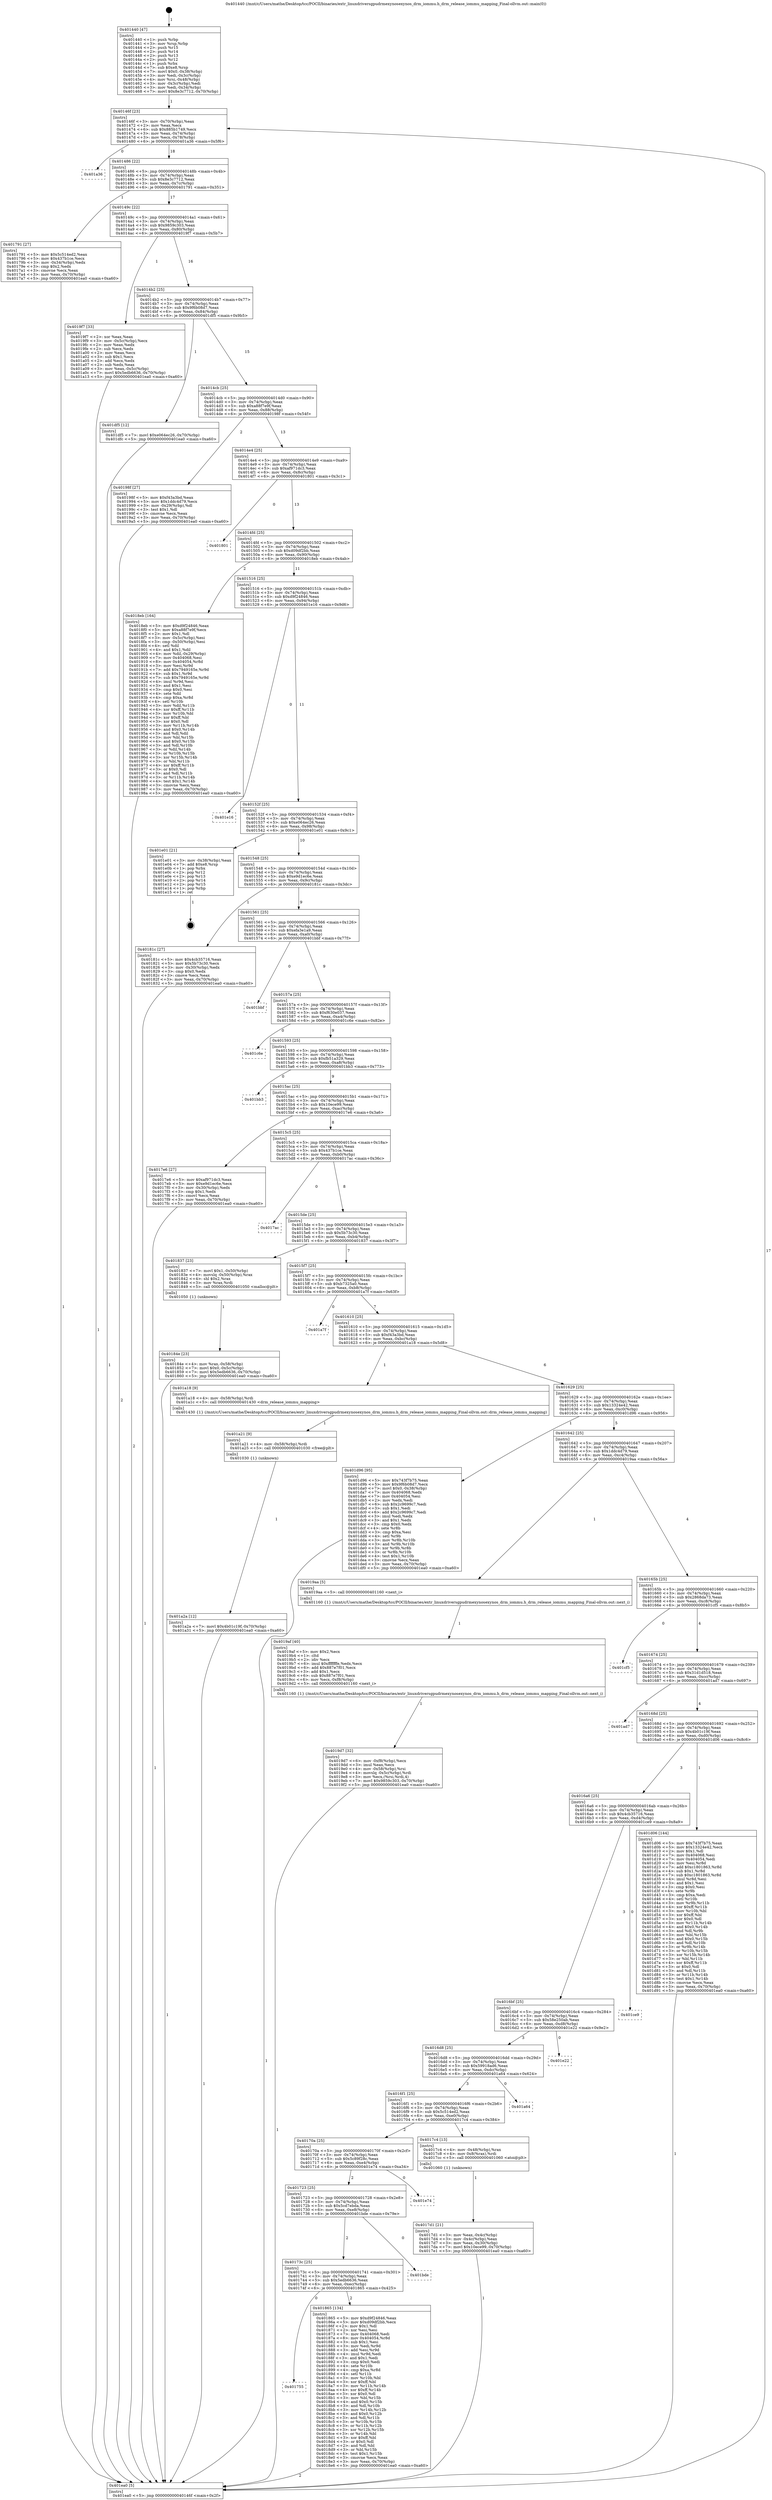 digraph "0x401440" {
  label = "0x401440 (/mnt/c/Users/mathe/Desktop/tcc/POCII/binaries/extr_linuxdriversgpudrmexynosexynos_drm_iommu.h_drm_release_iommu_mapping_Final-ollvm.out::main(0))"
  labelloc = "t"
  node[shape=record]

  Entry [label="",width=0.3,height=0.3,shape=circle,fillcolor=black,style=filled]
  "0x40146f" [label="{
     0x40146f [23]\l
     | [instrs]\l
     &nbsp;&nbsp;0x40146f \<+3\>: mov -0x70(%rbp),%eax\l
     &nbsp;&nbsp;0x401472 \<+2\>: mov %eax,%ecx\l
     &nbsp;&nbsp;0x401474 \<+6\>: sub $0x885b1749,%ecx\l
     &nbsp;&nbsp;0x40147a \<+3\>: mov %eax,-0x74(%rbp)\l
     &nbsp;&nbsp;0x40147d \<+3\>: mov %ecx,-0x78(%rbp)\l
     &nbsp;&nbsp;0x401480 \<+6\>: je 0000000000401a36 \<main+0x5f6\>\l
  }"]
  "0x401a36" [label="{
     0x401a36\l
  }", style=dashed]
  "0x401486" [label="{
     0x401486 [22]\l
     | [instrs]\l
     &nbsp;&nbsp;0x401486 \<+5\>: jmp 000000000040148b \<main+0x4b\>\l
     &nbsp;&nbsp;0x40148b \<+3\>: mov -0x74(%rbp),%eax\l
     &nbsp;&nbsp;0x40148e \<+5\>: sub $0x8e3c7712,%eax\l
     &nbsp;&nbsp;0x401493 \<+3\>: mov %eax,-0x7c(%rbp)\l
     &nbsp;&nbsp;0x401496 \<+6\>: je 0000000000401791 \<main+0x351\>\l
  }"]
  Exit [label="",width=0.3,height=0.3,shape=circle,fillcolor=black,style=filled,peripheries=2]
  "0x401791" [label="{
     0x401791 [27]\l
     | [instrs]\l
     &nbsp;&nbsp;0x401791 \<+5\>: mov $0x5c514ed2,%eax\l
     &nbsp;&nbsp;0x401796 \<+5\>: mov $0x437b1ce,%ecx\l
     &nbsp;&nbsp;0x40179b \<+3\>: mov -0x34(%rbp),%edx\l
     &nbsp;&nbsp;0x40179e \<+3\>: cmp $0x2,%edx\l
     &nbsp;&nbsp;0x4017a1 \<+3\>: cmovne %ecx,%eax\l
     &nbsp;&nbsp;0x4017a4 \<+3\>: mov %eax,-0x70(%rbp)\l
     &nbsp;&nbsp;0x4017a7 \<+5\>: jmp 0000000000401ea0 \<main+0xa60\>\l
  }"]
  "0x40149c" [label="{
     0x40149c [22]\l
     | [instrs]\l
     &nbsp;&nbsp;0x40149c \<+5\>: jmp 00000000004014a1 \<main+0x61\>\l
     &nbsp;&nbsp;0x4014a1 \<+3\>: mov -0x74(%rbp),%eax\l
     &nbsp;&nbsp;0x4014a4 \<+5\>: sub $0x9859c303,%eax\l
     &nbsp;&nbsp;0x4014a9 \<+3\>: mov %eax,-0x80(%rbp)\l
     &nbsp;&nbsp;0x4014ac \<+6\>: je 00000000004019f7 \<main+0x5b7\>\l
  }"]
  "0x401ea0" [label="{
     0x401ea0 [5]\l
     | [instrs]\l
     &nbsp;&nbsp;0x401ea0 \<+5\>: jmp 000000000040146f \<main+0x2f\>\l
  }"]
  "0x401440" [label="{
     0x401440 [47]\l
     | [instrs]\l
     &nbsp;&nbsp;0x401440 \<+1\>: push %rbp\l
     &nbsp;&nbsp;0x401441 \<+3\>: mov %rsp,%rbp\l
     &nbsp;&nbsp;0x401444 \<+2\>: push %r15\l
     &nbsp;&nbsp;0x401446 \<+2\>: push %r14\l
     &nbsp;&nbsp;0x401448 \<+2\>: push %r13\l
     &nbsp;&nbsp;0x40144a \<+2\>: push %r12\l
     &nbsp;&nbsp;0x40144c \<+1\>: push %rbx\l
     &nbsp;&nbsp;0x40144d \<+7\>: sub $0xe8,%rsp\l
     &nbsp;&nbsp;0x401454 \<+7\>: movl $0x0,-0x38(%rbp)\l
     &nbsp;&nbsp;0x40145b \<+3\>: mov %edi,-0x3c(%rbp)\l
     &nbsp;&nbsp;0x40145e \<+4\>: mov %rsi,-0x48(%rbp)\l
     &nbsp;&nbsp;0x401462 \<+3\>: mov -0x3c(%rbp),%edi\l
     &nbsp;&nbsp;0x401465 \<+3\>: mov %edi,-0x34(%rbp)\l
     &nbsp;&nbsp;0x401468 \<+7\>: movl $0x8e3c7712,-0x70(%rbp)\l
  }"]
  "0x401a2a" [label="{
     0x401a2a [12]\l
     | [instrs]\l
     &nbsp;&nbsp;0x401a2a \<+7\>: movl $0x4b01c19f,-0x70(%rbp)\l
     &nbsp;&nbsp;0x401a31 \<+5\>: jmp 0000000000401ea0 \<main+0xa60\>\l
  }"]
  "0x4019f7" [label="{
     0x4019f7 [33]\l
     | [instrs]\l
     &nbsp;&nbsp;0x4019f7 \<+2\>: xor %eax,%eax\l
     &nbsp;&nbsp;0x4019f9 \<+3\>: mov -0x5c(%rbp),%ecx\l
     &nbsp;&nbsp;0x4019fc \<+2\>: mov %eax,%edx\l
     &nbsp;&nbsp;0x4019fe \<+2\>: sub %ecx,%edx\l
     &nbsp;&nbsp;0x401a00 \<+2\>: mov %eax,%ecx\l
     &nbsp;&nbsp;0x401a02 \<+3\>: sub $0x1,%ecx\l
     &nbsp;&nbsp;0x401a05 \<+2\>: add %ecx,%edx\l
     &nbsp;&nbsp;0x401a07 \<+2\>: sub %edx,%eax\l
     &nbsp;&nbsp;0x401a09 \<+3\>: mov %eax,-0x5c(%rbp)\l
     &nbsp;&nbsp;0x401a0c \<+7\>: movl $0x5edb6636,-0x70(%rbp)\l
     &nbsp;&nbsp;0x401a13 \<+5\>: jmp 0000000000401ea0 \<main+0xa60\>\l
  }"]
  "0x4014b2" [label="{
     0x4014b2 [25]\l
     | [instrs]\l
     &nbsp;&nbsp;0x4014b2 \<+5\>: jmp 00000000004014b7 \<main+0x77\>\l
     &nbsp;&nbsp;0x4014b7 \<+3\>: mov -0x74(%rbp),%eax\l
     &nbsp;&nbsp;0x4014ba \<+5\>: sub $0x9f6b08d7,%eax\l
     &nbsp;&nbsp;0x4014bf \<+6\>: mov %eax,-0x84(%rbp)\l
     &nbsp;&nbsp;0x4014c5 \<+6\>: je 0000000000401df5 \<main+0x9b5\>\l
  }"]
  "0x401a21" [label="{
     0x401a21 [9]\l
     | [instrs]\l
     &nbsp;&nbsp;0x401a21 \<+4\>: mov -0x58(%rbp),%rdi\l
     &nbsp;&nbsp;0x401a25 \<+5\>: call 0000000000401030 \<free@plt\>\l
     | [calls]\l
     &nbsp;&nbsp;0x401030 \{1\} (unknown)\l
  }"]
  "0x401df5" [label="{
     0x401df5 [12]\l
     | [instrs]\l
     &nbsp;&nbsp;0x401df5 \<+7\>: movl $0xe064ec26,-0x70(%rbp)\l
     &nbsp;&nbsp;0x401dfc \<+5\>: jmp 0000000000401ea0 \<main+0xa60\>\l
  }"]
  "0x4014cb" [label="{
     0x4014cb [25]\l
     | [instrs]\l
     &nbsp;&nbsp;0x4014cb \<+5\>: jmp 00000000004014d0 \<main+0x90\>\l
     &nbsp;&nbsp;0x4014d0 \<+3\>: mov -0x74(%rbp),%eax\l
     &nbsp;&nbsp;0x4014d3 \<+5\>: sub $0xa88f7e9f,%eax\l
     &nbsp;&nbsp;0x4014d8 \<+6\>: mov %eax,-0x88(%rbp)\l
     &nbsp;&nbsp;0x4014de \<+6\>: je 000000000040198f \<main+0x54f\>\l
  }"]
  "0x4019d7" [label="{
     0x4019d7 [32]\l
     | [instrs]\l
     &nbsp;&nbsp;0x4019d7 \<+6\>: mov -0xf8(%rbp),%ecx\l
     &nbsp;&nbsp;0x4019dd \<+3\>: imul %eax,%ecx\l
     &nbsp;&nbsp;0x4019e0 \<+4\>: mov -0x58(%rbp),%rsi\l
     &nbsp;&nbsp;0x4019e4 \<+4\>: movslq -0x5c(%rbp),%rdi\l
     &nbsp;&nbsp;0x4019e8 \<+3\>: mov %ecx,(%rsi,%rdi,4)\l
     &nbsp;&nbsp;0x4019eb \<+7\>: movl $0x9859c303,-0x70(%rbp)\l
     &nbsp;&nbsp;0x4019f2 \<+5\>: jmp 0000000000401ea0 \<main+0xa60\>\l
  }"]
  "0x40198f" [label="{
     0x40198f [27]\l
     | [instrs]\l
     &nbsp;&nbsp;0x40198f \<+5\>: mov $0xf43a3bd,%eax\l
     &nbsp;&nbsp;0x401994 \<+5\>: mov $0x1ddc4d79,%ecx\l
     &nbsp;&nbsp;0x401999 \<+3\>: mov -0x29(%rbp),%dl\l
     &nbsp;&nbsp;0x40199c \<+3\>: test $0x1,%dl\l
     &nbsp;&nbsp;0x40199f \<+3\>: cmovne %ecx,%eax\l
     &nbsp;&nbsp;0x4019a2 \<+3\>: mov %eax,-0x70(%rbp)\l
     &nbsp;&nbsp;0x4019a5 \<+5\>: jmp 0000000000401ea0 \<main+0xa60\>\l
  }"]
  "0x4014e4" [label="{
     0x4014e4 [25]\l
     | [instrs]\l
     &nbsp;&nbsp;0x4014e4 \<+5\>: jmp 00000000004014e9 \<main+0xa9\>\l
     &nbsp;&nbsp;0x4014e9 \<+3\>: mov -0x74(%rbp),%eax\l
     &nbsp;&nbsp;0x4014ec \<+5\>: sub $0xaf971dc3,%eax\l
     &nbsp;&nbsp;0x4014f1 \<+6\>: mov %eax,-0x8c(%rbp)\l
     &nbsp;&nbsp;0x4014f7 \<+6\>: je 0000000000401801 \<main+0x3c1\>\l
  }"]
  "0x4019af" [label="{
     0x4019af [40]\l
     | [instrs]\l
     &nbsp;&nbsp;0x4019af \<+5\>: mov $0x2,%ecx\l
     &nbsp;&nbsp;0x4019b4 \<+1\>: cltd\l
     &nbsp;&nbsp;0x4019b5 \<+2\>: idiv %ecx\l
     &nbsp;&nbsp;0x4019b7 \<+6\>: imul $0xfffffffe,%edx,%ecx\l
     &nbsp;&nbsp;0x4019bd \<+6\>: add $0x887e7f01,%ecx\l
     &nbsp;&nbsp;0x4019c3 \<+3\>: add $0x1,%ecx\l
     &nbsp;&nbsp;0x4019c6 \<+6\>: sub $0x887e7f01,%ecx\l
     &nbsp;&nbsp;0x4019cc \<+6\>: mov %ecx,-0xf8(%rbp)\l
     &nbsp;&nbsp;0x4019d2 \<+5\>: call 0000000000401160 \<next_i\>\l
     | [calls]\l
     &nbsp;&nbsp;0x401160 \{1\} (/mnt/c/Users/mathe/Desktop/tcc/POCII/binaries/extr_linuxdriversgpudrmexynosexynos_drm_iommu.h_drm_release_iommu_mapping_Final-ollvm.out::next_i)\l
  }"]
  "0x401801" [label="{
     0x401801\l
  }", style=dashed]
  "0x4014fd" [label="{
     0x4014fd [25]\l
     | [instrs]\l
     &nbsp;&nbsp;0x4014fd \<+5\>: jmp 0000000000401502 \<main+0xc2\>\l
     &nbsp;&nbsp;0x401502 \<+3\>: mov -0x74(%rbp),%eax\l
     &nbsp;&nbsp;0x401505 \<+5\>: sub $0xd09df2bb,%eax\l
     &nbsp;&nbsp;0x40150a \<+6\>: mov %eax,-0x90(%rbp)\l
     &nbsp;&nbsp;0x401510 \<+6\>: je 00000000004018eb \<main+0x4ab\>\l
  }"]
  "0x401755" [label="{
     0x401755\l
  }", style=dashed]
  "0x4018eb" [label="{
     0x4018eb [164]\l
     | [instrs]\l
     &nbsp;&nbsp;0x4018eb \<+5\>: mov $0xd9f24846,%eax\l
     &nbsp;&nbsp;0x4018f0 \<+5\>: mov $0xa88f7e9f,%ecx\l
     &nbsp;&nbsp;0x4018f5 \<+2\>: mov $0x1,%dl\l
     &nbsp;&nbsp;0x4018f7 \<+3\>: mov -0x5c(%rbp),%esi\l
     &nbsp;&nbsp;0x4018fa \<+3\>: cmp -0x50(%rbp),%esi\l
     &nbsp;&nbsp;0x4018fd \<+4\>: setl %dil\l
     &nbsp;&nbsp;0x401901 \<+4\>: and $0x1,%dil\l
     &nbsp;&nbsp;0x401905 \<+4\>: mov %dil,-0x29(%rbp)\l
     &nbsp;&nbsp;0x401909 \<+7\>: mov 0x404068,%esi\l
     &nbsp;&nbsp;0x401910 \<+8\>: mov 0x404054,%r8d\l
     &nbsp;&nbsp;0x401918 \<+3\>: mov %esi,%r9d\l
     &nbsp;&nbsp;0x40191b \<+7\>: add $0x7949165e,%r9d\l
     &nbsp;&nbsp;0x401922 \<+4\>: sub $0x1,%r9d\l
     &nbsp;&nbsp;0x401926 \<+7\>: sub $0x7949165e,%r9d\l
     &nbsp;&nbsp;0x40192d \<+4\>: imul %r9d,%esi\l
     &nbsp;&nbsp;0x401931 \<+3\>: and $0x1,%esi\l
     &nbsp;&nbsp;0x401934 \<+3\>: cmp $0x0,%esi\l
     &nbsp;&nbsp;0x401937 \<+4\>: sete %dil\l
     &nbsp;&nbsp;0x40193b \<+4\>: cmp $0xa,%r8d\l
     &nbsp;&nbsp;0x40193f \<+4\>: setl %r10b\l
     &nbsp;&nbsp;0x401943 \<+3\>: mov %dil,%r11b\l
     &nbsp;&nbsp;0x401946 \<+4\>: xor $0xff,%r11b\l
     &nbsp;&nbsp;0x40194a \<+3\>: mov %r10b,%bl\l
     &nbsp;&nbsp;0x40194d \<+3\>: xor $0xff,%bl\l
     &nbsp;&nbsp;0x401950 \<+3\>: xor $0x0,%dl\l
     &nbsp;&nbsp;0x401953 \<+3\>: mov %r11b,%r14b\l
     &nbsp;&nbsp;0x401956 \<+4\>: and $0x0,%r14b\l
     &nbsp;&nbsp;0x40195a \<+3\>: and %dl,%dil\l
     &nbsp;&nbsp;0x40195d \<+3\>: mov %bl,%r15b\l
     &nbsp;&nbsp;0x401960 \<+4\>: and $0x0,%r15b\l
     &nbsp;&nbsp;0x401964 \<+3\>: and %dl,%r10b\l
     &nbsp;&nbsp;0x401967 \<+3\>: or %dil,%r14b\l
     &nbsp;&nbsp;0x40196a \<+3\>: or %r10b,%r15b\l
     &nbsp;&nbsp;0x40196d \<+3\>: xor %r15b,%r14b\l
     &nbsp;&nbsp;0x401970 \<+3\>: or %bl,%r11b\l
     &nbsp;&nbsp;0x401973 \<+4\>: xor $0xff,%r11b\l
     &nbsp;&nbsp;0x401977 \<+3\>: or $0x0,%dl\l
     &nbsp;&nbsp;0x40197a \<+3\>: and %dl,%r11b\l
     &nbsp;&nbsp;0x40197d \<+3\>: or %r11b,%r14b\l
     &nbsp;&nbsp;0x401980 \<+4\>: test $0x1,%r14b\l
     &nbsp;&nbsp;0x401984 \<+3\>: cmovne %ecx,%eax\l
     &nbsp;&nbsp;0x401987 \<+3\>: mov %eax,-0x70(%rbp)\l
     &nbsp;&nbsp;0x40198a \<+5\>: jmp 0000000000401ea0 \<main+0xa60\>\l
  }"]
  "0x401516" [label="{
     0x401516 [25]\l
     | [instrs]\l
     &nbsp;&nbsp;0x401516 \<+5\>: jmp 000000000040151b \<main+0xdb\>\l
     &nbsp;&nbsp;0x40151b \<+3\>: mov -0x74(%rbp),%eax\l
     &nbsp;&nbsp;0x40151e \<+5\>: sub $0xd9f24846,%eax\l
     &nbsp;&nbsp;0x401523 \<+6\>: mov %eax,-0x94(%rbp)\l
     &nbsp;&nbsp;0x401529 \<+6\>: je 0000000000401e16 \<main+0x9d6\>\l
  }"]
  "0x401865" [label="{
     0x401865 [134]\l
     | [instrs]\l
     &nbsp;&nbsp;0x401865 \<+5\>: mov $0xd9f24846,%eax\l
     &nbsp;&nbsp;0x40186a \<+5\>: mov $0xd09df2bb,%ecx\l
     &nbsp;&nbsp;0x40186f \<+2\>: mov $0x1,%dl\l
     &nbsp;&nbsp;0x401871 \<+2\>: xor %esi,%esi\l
     &nbsp;&nbsp;0x401873 \<+7\>: mov 0x404068,%edi\l
     &nbsp;&nbsp;0x40187a \<+8\>: mov 0x404054,%r8d\l
     &nbsp;&nbsp;0x401882 \<+3\>: sub $0x1,%esi\l
     &nbsp;&nbsp;0x401885 \<+3\>: mov %edi,%r9d\l
     &nbsp;&nbsp;0x401888 \<+3\>: add %esi,%r9d\l
     &nbsp;&nbsp;0x40188b \<+4\>: imul %r9d,%edi\l
     &nbsp;&nbsp;0x40188f \<+3\>: and $0x1,%edi\l
     &nbsp;&nbsp;0x401892 \<+3\>: cmp $0x0,%edi\l
     &nbsp;&nbsp;0x401895 \<+4\>: sete %r10b\l
     &nbsp;&nbsp;0x401899 \<+4\>: cmp $0xa,%r8d\l
     &nbsp;&nbsp;0x40189d \<+4\>: setl %r11b\l
     &nbsp;&nbsp;0x4018a1 \<+3\>: mov %r10b,%bl\l
     &nbsp;&nbsp;0x4018a4 \<+3\>: xor $0xff,%bl\l
     &nbsp;&nbsp;0x4018a7 \<+3\>: mov %r11b,%r14b\l
     &nbsp;&nbsp;0x4018aa \<+4\>: xor $0xff,%r14b\l
     &nbsp;&nbsp;0x4018ae \<+3\>: xor $0x0,%dl\l
     &nbsp;&nbsp;0x4018b1 \<+3\>: mov %bl,%r15b\l
     &nbsp;&nbsp;0x4018b4 \<+4\>: and $0x0,%r15b\l
     &nbsp;&nbsp;0x4018b8 \<+3\>: and %dl,%r10b\l
     &nbsp;&nbsp;0x4018bb \<+3\>: mov %r14b,%r12b\l
     &nbsp;&nbsp;0x4018be \<+4\>: and $0x0,%r12b\l
     &nbsp;&nbsp;0x4018c2 \<+3\>: and %dl,%r11b\l
     &nbsp;&nbsp;0x4018c5 \<+3\>: or %r10b,%r15b\l
     &nbsp;&nbsp;0x4018c8 \<+3\>: or %r11b,%r12b\l
     &nbsp;&nbsp;0x4018cb \<+3\>: xor %r12b,%r15b\l
     &nbsp;&nbsp;0x4018ce \<+3\>: or %r14b,%bl\l
     &nbsp;&nbsp;0x4018d1 \<+3\>: xor $0xff,%bl\l
     &nbsp;&nbsp;0x4018d4 \<+3\>: or $0x0,%dl\l
     &nbsp;&nbsp;0x4018d7 \<+2\>: and %dl,%bl\l
     &nbsp;&nbsp;0x4018d9 \<+3\>: or %bl,%r15b\l
     &nbsp;&nbsp;0x4018dc \<+4\>: test $0x1,%r15b\l
     &nbsp;&nbsp;0x4018e0 \<+3\>: cmovne %ecx,%eax\l
     &nbsp;&nbsp;0x4018e3 \<+3\>: mov %eax,-0x70(%rbp)\l
     &nbsp;&nbsp;0x4018e6 \<+5\>: jmp 0000000000401ea0 \<main+0xa60\>\l
  }"]
  "0x401e16" [label="{
     0x401e16\l
  }", style=dashed]
  "0x40152f" [label="{
     0x40152f [25]\l
     | [instrs]\l
     &nbsp;&nbsp;0x40152f \<+5\>: jmp 0000000000401534 \<main+0xf4\>\l
     &nbsp;&nbsp;0x401534 \<+3\>: mov -0x74(%rbp),%eax\l
     &nbsp;&nbsp;0x401537 \<+5\>: sub $0xe064ec26,%eax\l
     &nbsp;&nbsp;0x40153c \<+6\>: mov %eax,-0x98(%rbp)\l
     &nbsp;&nbsp;0x401542 \<+6\>: je 0000000000401e01 \<main+0x9c1\>\l
  }"]
  "0x40173c" [label="{
     0x40173c [25]\l
     | [instrs]\l
     &nbsp;&nbsp;0x40173c \<+5\>: jmp 0000000000401741 \<main+0x301\>\l
     &nbsp;&nbsp;0x401741 \<+3\>: mov -0x74(%rbp),%eax\l
     &nbsp;&nbsp;0x401744 \<+5\>: sub $0x5edb6636,%eax\l
     &nbsp;&nbsp;0x401749 \<+6\>: mov %eax,-0xec(%rbp)\l
     &nbsp;&nbsp;0x40174f \<+6\>: je 0000000000401865 \<main+0x425\>\l
  }"]
  "0x401e01" [label="{
     0x401e01 [21]\l
     | [instrs]\l
     &nbsp;&nbsp;0x401e01 \<+3\>: mov -0x38(%rbp),%eax\l
     &nbsp;&nbsp;0x401e04 \<+7\>: add $0xe8,%rsp\l
     &nbsp;&nbsp;0x401e0b \<+1\>: pop %rbx\l
     &nbsp;&nbsp;0x401e0c \<+2\>: pop %r12\l
     &nbsp;&nbsp;0x401e0e \<+2\>: pop %r13\l
     &nbsp;&nbsp;0x401e10 \<+2\>: pop %r14\l
     &nbsp;&nbsp;0x401e12 \<+2\>: pop %r15\l
     &nbsp;&nbsp;0x401e14 \<+1\>: pop %rbp\l
     &nbsp;&nbsp;0x401e15 \<+1\>: ret\l
  }"]
  "0x401548" [label="{
     0x401548 [25]\l
     | [instrs]\l
     &nbsp;&nbsp;0x401548 \<+5\>: jmp 000000000040154d \<main+0x10d\>\l
     &nbsp;&nbsp;0x40154d \<+3\>: mov -0x74(%rbp),%eax\l
     &nbsp;&nbsp;0x401550 \<+5\>: sub $0xe9d1ec6e,%eax\l
     &nbsp;&nbsp;0x401555 \<+6\>: mov %eax,-0x9c(%rbp)\l
     &nbsp;&nbsp;0x40155b \<+6\>: je 000000000040181c \<main+0x3dc\>\l
  }"]
  "0x401bde" [label="{
     0x401bde\l
  }", style=dashed]
  "0x40181c" [label="{
     0x40181c [27]\l
     | [instrs]\l
     &nbsp;&nbsp;0x40181c \<+5\>: mov $0x4cb35716,%eax\l
     &nbsp;&nbsp;0x401821 \<+5\>: mov $0x5b73c30,%ecx\l
     &nbsp;&nbsp;0x401826 \<+3\>: mov -0x30(%rbp),%edx\l
     &nbsp;&nbsp;0x401829 \<+3\>: cmp $0x0,%edx\l
     &nbsp;&nbsp;0x40182c \<+3\>: cmove %ecx,%eax\l
     &nbsp;&nbsp;0x40182f \<+3\>: mov %eax,-0x70(%rbp)\l
     &nbsp;&nbsp;0x401832 \<+5\>: jmp 0000000000401ea0 \<main+0xa60\>\l
  }"]
  "0x401561" [label="{
     0x401561 [25]\l
     | [instrs]\l
     &nbsp;&nbsp;0x401561 \<+5\>: jmp 0000000000401566 \<main+0x126\>\l
     &nbsp;&nbsp;0x401566 \<+3\>: mov -0x74(%rbp),%eax\l
     &nbsp;&nbsp;0x401569 \<+5\>: sub $0xefa3e1a9,%eax\l
     &nbsp;&nbsp;0x40156e \<+6\>: mov %eax,-0xa0(%rbp)\l
     &nbsp;&nbsp;0x401574 \<+6\>: je 0000000000401bbf \<main+0x77f\>\l
  }"]
  "0x401723" [label="{
     0x401723 [25]\l
     | [instrs]\l
     &nbsp;&nbsp;0x401723 \<+5\>: jmp 0000000000401728 \<main+0x2e8\>\l
     &nbsp;&nbsp;0x401728 \<+3\>: mov -0x74(%rbp),%eax\l
     &nbsp;&nbsp;0x40172b \<+5\>: sub $0x5cd7ebda,%eax\l
     &nbsp;&nbsp;0x401730 \<+6\>: mov %eax,-0xe8(%rbp)\l
     &nbsp;&nbsp;0x401736 \<+6\>: je 0000000000401bde \<main+0x79e\>\l
  }"]
  "0x401bbf" [label="{
     0x401bbf\l
  }", style=dashed]
  "0x40157a" [label="{
     0x40157a [25]\l
     | [instrs]\l
     &nbsp;&nbsp;0x40157a \<+5\>: jmp 000000000040157f \<main+0x13f\>\l
     &nbsp;&nbsp;0x40157f \<+3\>: mov -0x74(%rbp),%eax\l
     &nbsp;&nbsp;0x401582 \<+5\>: sub $0xf630e037,%eax\l
     &nbsp;&nbsp;0x401587 \<+6\>: mov %eax,-0xa4(%rbp)\l
     &nbsp;&nbsp;0x40158d \<+6\>: je 0000000000401c6e \<main+0x82e\>\l
  }"]
  "0x401e74" [label="{
     0x401e74\l
  }", style=dashed]
  "0x401c6e" [label="{
     0x401c6e\l
  }", style=dashed]
  "0x401593" [label="{
     0x401593 [25]\l
     | [instrs]\l
     &nbsp;&nbsp;0x401593 \<+5\>: jmp 0000000000401598 \<main+0x158\>\l
     &nbsp;&nbsp;0x401598 \<+3\>: mov -0x74(%rbp),%eax\l
     &nbsp;&nbsp;0x40159b \<+5\>: sub $0xfb51a329,%eax\l
     &nbsp;&nbsp;0x4015a0 \<+6\>: mov %eax,-0xa8(%rbp)\l
     &nbsp;&nbsp;0x4015a6 \<+6\>: je 0000000000401bb3 \<main+0x773\>\l
  }"]
  "0x40184e" [label="{
     0x40184e [23]\l
     | [instrs]\l
     &nbsp;&nbsp;0x40184e \<+4\>: mov %rax,-0x58(%rbp)\l
     &nbsp;&nbsp;0x401852 \<+7\>: movl $0x0,-0x5c(%rbp)\l
     &nbsp;&nbsp;0x401859 \<+7\>: movl $0x5edb6636,-0x70(%rbp)\l
     &nbsp;&nbsp;0x401860 \<+5\>: jmp 0000000000401ea0 \<main+0xa60\>\l
  }"]
  "0x401bb3" [label="{
     0x401bb3\l
  }", style=dashed]
  "0x4015ac" [label="{
     0x4015ac [25]\l
     | [instrs]\l
     &nbsp;&nbsp;0x4015ac \<+5\>: jmp 00000000004015b1 \<main+0x171\>\l
     &nbsp;&nbsp;0x4015b1 \<+3\>: mov -0x74(%rbp),%eax\l
     &nbsp;&nbsp;0x4015b4 \<+5\>: sub $0x10ece99,%eax\l
     &nbsp;&nbsp;0x4015b9 \<+6\>: mov %eax,-0xac(%rbp)\l
     &nbsp;&nbsp;0x4015bf \<+6\>: je 00000000004017e6 \<main+0x3a6\>\l
  }"]
  "0x4017d1" [label="{
     0x4017d1 [21]\l
     | [instrs]\l
     &nbsp;&nbsp;0x4017d1 \<+3\>: mov %eax,-0x4c(%rbp)\l
     &nbsp;&nbsp;0x4017d4 \<+3\>: mov -0x4c(%rbp),%eax\l
     &nbsp;&nbsp;0x4017d7 \<+3\>: mov %eax,-0x30(%rbp)\l
     &nbsp;&nbsp;0x4017da \<+7\>: movl $0x10ece99,-0x70(%rbp)\l
     &nbsp;&nbsp;0x4017e1 \<+5\>: jmp 0000000000401ea0 \<main+0xa60\>\l
  }"]
  "0x4017e6" [label="{
     0x4017e6 [27]\l
     | [instrs]\l
     &nbsp;&nbsp;0x4017e6 \<+5\>: mov $0xaf971dc3,%eax\l
     &nbsp;&nbsp;0x4017eb \<+5\>: mov $0xe9d1ec6e,%ecx\l
     &nbsp;&nbsp;0x4017f0 \<+3\>: mov -0x30(%rbp),%edx\l
     &nbsp;&nbsp;0x4017f3 \<+3\>: cmp $0x1,%edx\l
     &nbsp;&nbsp;0x4017f6 \<+3\>: cmovl %ecx,%eax\l
     &nbsp;&nbsp;0x4017f9 \<+3\>: mov %eax,-0x70(%rbp)\l
     &nbsp;&nbsp;0x4017fc \<+5\>: jmp 0000000000401ea0 \<main+0xa60\>\l
  }"]
  "0x4015c5" [label="{
     0x4015c5 [25]\l
     | [instrs]\l
     &nbsp;&nbsp;0x4015c5 \<+5\>: jmp 00000000004015ca \<main+0x18a\>\l
     &nbsp;&nbsp;0x4015ca \<+3\>: mov -0x74(%rbp),%eax\l
     &nbsp;&nbsp;0x4015cd \<+5\>: sub $0x437b1ce,%eax\l
     &nbsp;&nbsp;0x4015d2 \<+6\>: mov %eax,-0xb0(%rbp)\l
     &nbsp;&nbsp;0x4015d8 \<+6\>: je 00000000004017ac \<main+0x36c\>\l
  }"]
  "0x40170a" [label="{
     0x40170a [25]\l
     | [instrs]\l
     &nbsp;&nbsp;0x40170a \<+5\>: jmp 000000000040170f \<main+0x2cf\>\l
     &nbsp;&nbsp;0x40170f \<+3\>: mov -0x74(%rbp),%eax\l
     &nbsp;&nbsp;0x401712 \<+5\>: sub $0x5c89f28c,%eax\l
     &nbsp;&nbsp;0x401717 \<+6\>: mov %eax,-0xe4(%rbp)\l
     &nbsp;&nbsp;0x40171d \<+6\>: je 0000000000401e74 \<main+0xa34\>\l
  }"]
  "0x4017ac" [label="{
     0x4017ac\l
  }", style=dashed]
  "0x4015de" [label="{
     0x4015de [25]\l
     | [instrs]\l
     &nbsp;&nbsp;0x4015de \<+5\>: jmp 00000000004015e3 \<main+0x1a3\>\l
     &nbsp;&nbsp;0x4015e3 \<+3\>: mov -0x74(%rbp),%eax\l
     &nbsp;&nbsp;0x4015e6 \<+5\>: sub $0x5b73c30,%eax\l
     &nbsp;&nbsp;0x4015eb \<+6\>: mov %eax,-0xb4(%rbp)\l
     &nbsp;&nbsp;0x4015f1 \<+6\>: je 0000000000401837 \<main+0x3f7\>\l
  }"]
  "0x4017c4" [label="{
     0x4017c4 [13]\l
     | [instrs]\l
     &nbsp;&nbsp;0x4017c4 \<+4\>: mov -0x48(%rbp),%rax\l
     &nbsp;&nbsp;0x4017c8 \<+4\>: mov 0x8(%rax),%rdi\l
     &nbsp;&nbsp;0x4017cc \<+5\>: call 0000000000401060 \<atoi@plt\>\l
     | [calls]\l
     &nbsp;&nbsp;0x401060 \{1\} (unknown)\l
  }"]
  "0x401837" [label="{
     0x401837 [23]\l
     | [instrs]\l
     &nbsp;&nbsp;0x401837 \<+7\>: movl $0x1,-0x50(%rbp)\l
     &nbsp;&nbsp;0x40183e \<+4\>: movslq -0x50(%rbp),%rax\l
     &nbsp;&nbsp;0x401842 \<+4\>: shl $0x2,%rax\l
     &nbsp;&nbsp;0x401846 \<+3\>: mov %rax,%rdi\l
     &nbsp;&nbsp;0x401849 \<+5\>: call 0000000000401050 \<malloc@plt\>\l
     | [calls]\l
     &nbsp;&nbsp;0x401050 \{1\} (unknown)\l
  }"]
  "0x4015f7" [label="{
     0x4015f7 [25]\l
     | [instrs]\l
     &nbsp;&nbsp;0x4015f7 \<+5\>: jmp 00000000004015fc \<main+0x1bc\>\l
     &nbsp;&nbsp;0x4015fc \<+3\>: mov -0x74(%rbp),%eax\l
     &nbsp;&nbsp;0x4015ff \<+5\>: sub $0xb7325a0,%eax\l
     &nbsp;&nbsp;0x401604 \<+6\>: mov %eax,-0xb8(%rbp)\l
     &nbsp;&nbsp;0x40160a \<+6\>: je 0000000000401a7f \<main+0x63f\>\l
  }"]
  "0x4016f1" [label="{
     0x4016f1 [25]\l
     | [instrs]\l
     &nbsp;&nbsp;0x4016f1 \<+5\>: jmp 00000000004016f6 \<main+0x2b6\>\l
     &nbsp;&nbsp;0x4016f6 \<+3\>: mov -0x74(%rbp),%eax\l
     &nbsp;&nbsp;0x4016f9 \<+5\>: sub $0x5c514ed2,%eax\l
     &nbsp;&nbsp;0x4016fe \<+6\>: mov %eax,-0xe0(%rbp)\l
     &nbsp;&nbsp;0x401704 \<+6\>: je 00000000004017c4 \<main+0x384\>\l
  }"]
  "0x401a7f" [label="{
     0x401a7f\l
  }", style=dashed]
  "0x401610" [label="{
     0x401610 [25]\l
     | [instrs]\l
     &nbsp;&nbsp;0x401610 \<+5\>: jmp 0000000000401615 \<main+0x1d5\>\l
     &nbsp;&nbsp;0x401615 \<+3\>: mov -0x74(%rbp),%eax\l
     &nbsp;&nbsp;0x401618 \<+5\>: sub $0xf43a3bd,%eax\l
     &nbsp;&nbsp;0x40161d \<+6\>: mov %eax,-0xbc(%rbp)\l
     &nbsp;&nbsp;0x401623 \<+6\>: je 0000000000401a18 \<main+0x5d8\>\l
  }"]
  "0x401a64" [label="{
     0x401a64\l
  }", style=dashed]
  "0x401a18" [label="{
     0x401a18 [9]\l
     | [instrs]\l
     &nbsp;&nbsp;0x401a18 \<+4\>: mov -0x58(%rbp),%rdi\l
     &nbsp;&nbsp;0x401a1c \<+5\>: call 0000000000401430 \<drm_release_iommu_mapping\>\l
     | [calls]\l
     &nbsp;&nbsp;0x401430 \{1\} (/mnt/c/Users/mathe/Desktop/tcc/POCII/binaries/extr_linuxdriversgpudrmexynosexynos_drm_iommu.h_drm_release_iommu_mapping_Final-ollvm.out::drm_release_iommu_mapping)\l
  }"]
  "0x401629" [label="{
     0x401629 [25]\l
     | [instrs]\l
     &nbsp;&nbsp;0x401629 \<+5\>: jmp 000000000040162e \<main+0x1ee\>\l
     &nbsp;&nbsp;0x40162e \<+3\>: mov -0x74(%rbp),%eax\l
     &nbsp;&nbsp;0x401631 \<+5\>: sub $0x13324e42,%eax\l
     &nbsp;&nbsp;0x401636 \<+6\>: mov %eax,-0xc0(%rbp)\l
     &nbsp;&nbsp;0x40163c \<+6\>: je 0000000000401d96 \<main+0x956\>\l
  }"]
  "0x4016d8" [label="{
     0x4016d8 [25]\l
     | [instrs]\l
     &nbsp;&nbsp;0x4016d8 \<+5\>: jmp 00000000004016dd \<main+0x29d\>\l
     &nbsp;&nbsp;0x4016dd \<+3\>: mov -0x74(%rbp),%eax\l
     &nbsp;&nbsp;0x4016e0 \<+5\>: sub $0x59918ad6,%eax\l
     &nbsp;&nbsp;0x4016e5 \<+6\>: mov %eax,-0xdc(%rbp)\l
     &nbsp;&nbsp;0x4016eb \<+6\>: je 0000000000401a64 \<main+0x624\>\l
  }"]
  "0x401d96" [label="{
     0x401d96 [95]\l
     | [instrs]\l
     &nbsp;&nbsp;0x401d96 \<+5\>: mov $0x743f7b75,%eax\l
     &nbsp;&nbsp;0x401d9b \<+5\>: mov $0x9f6b08d7,%ecx\l
     &nbsp;&nbsp;0x401da0 \<+7\>: movl $0x0,-0x38(%rbp)\l
     &nbsp;&nbsp;0x401da7 \<+7\>: mov 0x404068,%edx\l
     &nbsp;&nbsp;0x401dae \<+7\>: mov 0x404054,%esi\l
     &nbsp;&nbsp;0x401db5 \<+2\>: mov %edx,%edi\l
     &nbsp;&nbsp;0x401db7 \<+6\>: sub $0x2c9699c7,%edi\l
     &nbsp;&nbsp;0x401dbd \<+3\>: sub $0x1,%edi\l
     &nbsp;&nbsp;0x401dc0 \<+6\>: add $0x2c9699c7,%edi\l
     &nbsp;&nbsp;0x401dc6 \<+3\>: imul %edi,%edx\l
     &nbsp;&nbsp;0x401dc9 \<+3\>: and $0x1,%edx\l
     &nbsp;&nbsp;0x401dcc \<+3\>: cmp $0x0,%edx\l
     &nbsp;&nbsp;0x401dcf \<+4\>: sete %r8b\l
     &nbsp;&nbsp;0x401dd3 \<+3\>: cmp $0xa,%esi\l
     &nbsp;&nbsp;0x401dd6 \<+4\>: setl %r9b\l
     &nbsp;&nbsp;0x401dda \<+3\>: mov %r8b,%r10b\l
     &nbsp;&nbsp;0x401ddd \<+3\>: and %r9b,%r10b\l
     &nbsp;&nbsp;0x401de0 \<+3\>: xor %r9b,%r8b\l
     &nbsp;&nbsp;0x401de3 \<+3\>: or %r8b,%r10b\l
     &nbsp;&nbsp;0x401de6 \<+4\>: test $0x1,%r10b\l
     &nbsp;&nbsp;0x401dea \<+3\>: cmovne %ecx,%eax\l
     &nbsp;&nbsp;0x401ded \<+3\>: mov %eax,-0x70(%rbp)\l
     &nbsp;&nbsp;0x401df0 \<+5\>: jmp 0000000000401ea0 \<main+0xa60\>\l
  }"]
  "0x401642" [label="{
     0x401642 [25]\l
     | [instrs]\l
     &nbsp;&nbsp;0x401642 \<+5\>: jmp 0000000000401647 \<main+0x207\>\l
     &nbsp;&nbsp;0x401647 \<+3\>: mov -0x74(%rbp),%eax\l
     &nbsp;&nbsp;0x40164a \<+5\>: sub $0x1ddc4d79,%eax\l
     &nbsp;&nbsp;0x40164f \<+6\>: mov %eax,-0xc4(%rbp)\l
     &nbsp;&nbsp;0x401655 \<+6\>: je 00000000004019aa \<main+0x56a\>\l
  }"]
  "0x401e22" [label="{
     0x401e22\l
  }", style=dashed]
  "0x4019aa" [label="{
     0x4019aa [5]\l
     | [instrs]\l
     &nbsp;&nbsp;0x4019aa \<+5\>: call 0000000000401160 \<next_i\>\l
     | [calls]\l
     &nbsp;&nbsp;0x401160 \{1\} (/mnt/c/Users/mathe/Desktop/tcc/POCII/binaries/extr_linuxdriversgpudrmexynosexynos_drm_iommu.h_drm_release_iommu_mapping_Final-ollvm.out::next_i)\l
  }"]
  "0x40165b" [label="{
     0x40165b [25]\l
     | [instrs]\l
     &nbsp;&nbsp;0x40165b \<+5\>: jmp 0000000000401660 \<main+0x220\>\l
     &nbsp;&nbsp;0x401660 \<+3\>: mov -0x74(%rbp),%eax\l
     &nbsp;&nbsp;0x401663 \<+5\>: sub $0x2868da73,%eax\l
     &nbsp;&nbsp;0x401668 \<+6\>: mov %eax,-0xc8(%rbp)\l
     &nbsp;&nbsp;0x40166e \<+6\>: je 0000000000401cf5 \<main+0x8b5\>\l
  }"]
  "0x4016bf" [label="{
     0x4016bf [25]\l
     | [instrs]\l
     &nbsp;&nbsp;0x4016bf \<+5\>: jmp 00000000004016c4 \<main+0x284\>\l
     &nbsp;&nbsp;0x4016c4 \<+3\>: mov -0x74(%rbp),%eax\l
     &nbsp;&nbsp;0x4016c7 \<+5\>: sub $0x58e250ab,%eax\l
     &nbsp;&nbsp;0x4016cc \<+6\>: mov %eax,-0xd8(%rbp)\l
     &nbsp;&nbsp;0x4016d2 \<+6\>: je 0000000000401e22 \<main+0x9e2\>\l
  }"]
  "0x401cf5" [label="{
     0x401cf5\l
  }", style=dashed]
  "0x401674" [label="{
     0x401674 [25]\l
     | [instrs]\l
     &nbsp;&nbsp;0x401674 \<+5\>: jmp 0000000000401679 \<main+0x239\>\l
     &nbsp;&nbsp;0x401679 \<+3\>: mov -0x74(%rbp),%eax\l
     &nbsp;&nbsp;0x40167c \<+5\>: sub $0x31d1d518,%eax\l
     &nbsp;&nbsp;0x401681 \<+6\>: mov %eax,-0xcc(%rbp)\l
     &nbsp;&nbsp;0x401687 \<+6\>: je 0000000000401ad7 \<main+0x697\>\l
  }"]
  "0x401ce9" [label="{
     0x401ce9\l
  }", style=dashed]
  "0x401ad7" [label="{
     0x401ad7\l
  }", style=dashed]
  "0x40168d" [label="{
     0x40168d [25]\l
     | [instrs]\l
     &nbsp;&nbsp;0x40168d \<+5\>: jmp 0000000000401692 \<main+0x252\>\l
     &nbsp;&nbsp;0x401692 \<+3\>: mov -0x74(%rbp),%eax\l
     &nbsp;&nbsp;0x401695 \<+5\>: sub $0x4b01c19f,%eax\l
     &nbsp;&nbsp;0x40169a \<+6\>: mov %eax,-0xd0(%rbp)\l
     &nbsp;&nbsp;0x4016a0 \<+6\>: je 0000000000401d06 \<main+0x8c6\>\l
  }"]
  "0x4016a6" [label="{
     0x4016a6 [25]\l
     | [instrs]\l
     &nbsp;&nbsp;0x4016a6 \<+5\>: jmp 00000000004016ab \<main+0x26b\>\l
     &nbsp;&nbsp;0x4016ab \<+3\>: mov -0x74(%rbp),%eax\l
     &nbsp;&nbsp;0x4016ae \<+5\>: sub $0x4cb35716,%eax\l
     &nbsp;&nbsp;0x4016b3 \<+6\>: mov %eax,-0xd4(%rbp)\l
     &nbsp;&nbsp;0x4016b9 \<+6\>: je 0000000000401ce9 \<main+0x8a9\>\l
  }"]
  "0x401d06" [label="{
     0x401d06 [144]\l
     | [instrs]\l
     &nbsp;&nbsp;0x401d06 \<+5\>: mov $0x743f7b75,%eax\l
     &nbsp;&nbsp;0x401d0b \<+5\>: mov $0x13324e42,%ecx\l
     &nbsp;&nbsp;0x401d10 \<+2\>: mov $0x1,%dl\l
     &nbsp;&nbsp;0x401d12 \<+7\>: mov 0x404068,%esi\l
     &nbsp;&nbsp;0x401d19 \<+7\>: mov 0x404054,%edi\l
     &nbsp;&nbsp;0x401d20 \<+3\>: mov %esi,%r8d\l
     &nbsp;&nbsp;0x401d23 \<+7\>: add $0xc1801863,%r8d\l
     &nbsp;&nbsp;0x401d2a \<+4\>: sub $0x1,%r8d\l
     &nbsp;&nbsp;0x401d2e \<+7\>: sub $0xc1801863,%r8d\l
     &nbsp;&nbsp;0x401d35 \<+4\>: imul %r8d,%esi\l
     &nbsp;&nbsp;0x401d39 \<+3\>: and $0x1,%esi\l
     &nbsp;&nbsp;0x401d3c \<+3\>: cmp $0x0,%esi\l
     &nbsp;&nbsp;0x401d3f \<+4\>: sete %r9b\l
     &nbsp;&nbsp;0x401d43 \<+3\>: cmp $0xa,%edi\l
     &nbsp;&nbsp;0x401d46 \<+4\>: setl %r10b\l
     &nbsp;&nbsp;0x401d4a \<+3\>: mov %r9b,%r11b\l
     &nbsp;&nbsp;0x401d4d \<+4\>: xor $0xff,%r11b\l
     &nbsp;&nbsp;0x401d51 \<+3\>: mov %r10b,%bl\l
     &nbsp;&nbsp;0x401d54 \<+3\>: xor $0xff,%bl\l
     &nbsp;&nbsp;0x401d57 \<+3\>: xor $0x0,%dl\l
     &nbsp;&nbsp;0x401d5a \<+3\>: mov %r11b,%r14b\l
     &nbsp;&nbsp;0x401d5d \<+4\>: and $0x0,%r14b\l
     &nbsp;&nbsp;0x401d61 \<+3\>: and %dl,%r9b\l
     &nbsp;&nbsp;0x401d64 \<+3\>: mov %bl,%r15b\l
     &nbsp;&nbsp;0x401d67 \<+4\>: and $0x0,%r15b\l
     &nbsp;&nbsp;0x401d6b \<+3\>: and %dl,%r10b\l
     &nbsp;&nbsp;0x401d6e \<+3\>: or %r9b,%r14b\l
     &nbsp;&nbsp;0x401d71 \<+3\>: or %r10b,%r15b\l
     &nbsp;&nbsp;0x401d74 \<+3\>: xor %r15b,%r14b\l
     &nbsp;&nbsp;0x401d77 \<+3\>: or %bl,%r11b\l
     &nbsp;&nbsp;0x401d7a \<+4\>: xor $0xff,%r11b\l
     &nbsp;&nbsp;0x401d7e \<+3\>: or $0x0,%dl\l
     &nbsp;&nbsp;0x401d81 \<+3\>: and %dl,%r11b\l
     &nbsp;&nbsp;0x401d84 \<+3\>: or %r11b,%r14b\l
     &nbsp;&nbsp;0x401d87 \<+4\>: test $0x1,%r14b\l
     &nbsp;&nbsp;0x401d8b \<+3\>: cmovne %ecx,%eax\l
     &nbsp;&nbsp;0x401d8e \<+3\>: mov %eax,-0x70(%rbp)\l
     &nbsp;&nbsp;0x401d91 \<+5\>: jmp 0000000000401ea0 \<main+0xa60\>\l
  }"]
  Entry -> "0x401440" [label=" 1"]
  "0x40146f" -> "0x401a36" [label=" 0"]
  "0x40146f" -> "0x401486" [label=" 18"]
  "0x401e01" -> Exit [label=" 1"]
  "0x401486" -> "0x401791" [label=" 1"]
  "0x401486" -> "0x40149c" [label=" 17"]
  "0x401791" -> "0x401ea0" [label=" 1"]
  "0x401440" -> "0x40146f" [label=" 1"]
  "0x401ea0" -> "0x40146f" [label=" 17"]
  "0x401df5" -> "0x401ea0" [label=" 1"]
  "0x40149c" -> "0x4019f7" [label=" 1"]
  "0x40149c" -> "0x4014b2" [label=" 16"]
  "0x401d96" -> "0x401ea0" [label=" 1"]
  "0x4014b2" -> "0x401df5" [label=" 1"]
  "0x4014b2" -> "0x4014cb" [label=" 15"]
  "0x401d06" -> "0x401ea0" [label=" 1"]
  "0x4014cb" -> "0x40198f" [label=" 2"]
  "0x4014cb" -> "0x4014e4" [label=" 13"]
  "0x401a2a" -> "0x401ea0" [label=" 1"]
  "0x4014e4" -> "0x401801" [label=" 0"]
  "0x4014e4" -> "0x4014fd" [label=" 13"]
  "0x401a21" -> "0x401a2a" [label=" 1"]
  "0x4014fd" -> "0x4018eb" [label=" 2"]
  "0x4014fd" -> "0x401516" [label=" 11"]
  "0x401a18" -> "0x401a21" [label=" 1"]
  "0x401516" -> "0x401e16" [label=" 0"]
  "0x401516" -> "0x40152f" [label=" 11"]
  "0x4019f7" -> "0x401ea0" [label=" 1"]
  "0x40152f" -> "0x401e01" [label=" 1"]
  "0x40152f" -> "0x401548" [label=" 10"]
  "0x4019af" -> "0x4019d7" [label=" 1"]
  "0x401548" -> "0x40181c" [label=" 1"]
  "0x401548" -> "0x401561" [label=" 9"]
  "0x4019aa" -> "0x4019af" [label=" 1"]
  "0x401561" -> "0x401bbf" [label=" 0"]
  "0x401561" -> "0x40157a" [label=" 9"]
  "0x4018eb" -> "0x401ea0" [label=" 2"]
  "0x40157a" -> "0x401c6e" [label=" 0"]
  "0x40157a" -> "0x401593" [label=" 9"]
  "0x401865" -> "0x401ea0" [label=" 2"]
  "0x401593" -> "0x401bb3" [label=" 0"]
  "0x401593" -> "0x4015ac" [label=" 9"]
  "0x40173c" -> "0x401865" [label=" 2"]
  "0x4015ac" -> "0x4017e6" [label=" 1"]
  "0x4015ac" -> "0x4015c5" [label=" 8"]
  "0x4019d7" -> "0x401ea0" [label=" 1"]
  "0x4015c5" -> "0x4017ac" [label=" 0"]
  "0x4015c5" -> "0x4015de" [label=" 8"]
  "0x401723" -> "0x40173c" [label=" 2"]
  "0x4015de" -> "0x401837" [label=" 1"]
  "0x4015de" -> "0x4015f7" [label=" 7"]
  "0x401723" -> "0x401bde" [label=" 0"]
  "0x4015f7" -> "0x401a7f" [label=" 0"]
  "0x4015f7" -> "0x401610" [label=" 7"]
  "0x40170a" -> "0x401723" [label=" 2"]
  "0x401610" -> "0x401a18" [label=" 1"]
  "0x401610" -> "0x401629" [label=" 6"]
  "0x40170a" -> "0x401e74" [label=" 0"]
  "0x401629" -> "0x401d96" [label=" 1"]
  "0x401629" -> "0x401642" [label=" 5"]
  "0x40184e" -> "0x401ea0" [label=" 1"]
  "0x401642" -> "0x4019aa" [label=" 1"]
  "0x401642" -> "0x40165b" [label=" 4"]
  "0x401837" -> "0x40184e" [label=" 1"]
  "0x40165b" -> "0x401cf5" [label=" 0"]
  "0x40165b" -> "0x401674" [label=" 4"]
  "0x4017e6" -> "0x401ea0" [label=" 1"]
  "0x401674" -> "0x401ad7" [label=" 0"]
  "0x401674" -> "0x40168d" [label=" 4"]
  "0x4017d1" -> "0x401ea0" [label=" 1"]
  "0x40168d" -> "0x401d06" [label=" 1"]
  "0x40168d" -> "0x4016a6" [label=" 3"]
  "0x4017c4" -> "0x4017d1" [label=" 1"]
  "0x4016a6" -> "0x401ce9" [label=" 0"]
  "0x4016a6" -> "0x4016bf" [label=" 3"]
  "0x40181c" -> "0x401ea0" [label=" 1"]
  "0x4016bf" -> "0x401e22" [label=" 0"]
  "0x4016bf" -> "0x4016d8" [label=" 3"]
  "0x40173c" -> "0x401755" [label=" 0"]
  "0x4016d8" -> "0x401a64" [label=" 0"]
  "0x4016d8" -> "0x4016f1" [label=" 3"]
  "0x40198f" -> "0x401ea0" [label=" 2"]
  "0x4016f1" -> "0x4017c4" [label=" 1"]
  "0x4016f1" -> "0x40170a" [label=" 2"]
}
